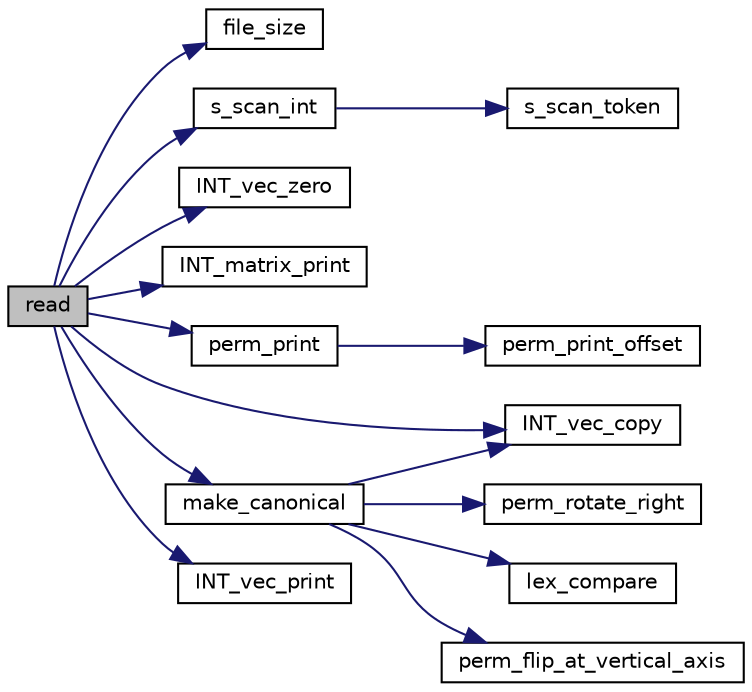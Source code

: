digraph "read"
{
  edge [fontname="Helvetica",fontsize="10",labelfontname="Helvetica",labelfontsize="10"];
  node [fontname="Helvetica",fontsize="10",shape=record];
  rankdir="LR";
  Node117 [label="read",height=0.2,width=0.4,color="black", fillcolor="grey75", style="filled", fontcolor="black"];
  Node117 -> Node118 [color="midnightblue",fontsize="10",style="solid",fontname="Helvetica"];
  Node118 [label="file_size",height=0.2,width=0.4,color="black", fillcolor="white", style="filled",URL="$df/dbf/sajeeb_8_c.html#a5c37cf5785204b6e9adf647dc14d0e50"];
  Node117 -> Node119 [color="midnightblue",fontsize="10",style="solid",fontname="Helvetica"];
  Node119 [label="s_scan_int",height=0.2,width=0.4,color="black", fillcolor="white", style="filled",URL="$d5/db4/io__and__os_8h.html#ab43cab8ae063700a2fc82113b69eea5f"];
  Node119 -> Node120 [color="midnightblue",fontsize="10",style="solid",fontname="Helvetica"];
  Node120 [label="s_scan_token",height=0.2,width=0.4,color="black", fillcolor="white", style="filled",URL="$d4/d74/util_8_c.html#a8d1a4ad92d09138f7a1a7e389469ed45"];
  Node117 -> Node121 [color="midnightblue",fontsize="10",style="solid",fontname="Helvetica"];
  Node121 [label="INT_vec_zero",height=0.2,width=0.4,color="black", fillcolor="white", style="filled",URL="$df/dbf/sajeeb_8_c.html#aa8c9c7977203577026080f546fe4980f"];
  Node117 -> Node122 [color="midnightblue",fontsize="10",style="solid",fontname="Helvetica"];
  Node122 [label="INT_matrix_print",height=0.2,width=0.4,color="black", fillcolor="white", style="filled",URL="$d5/db4/io__and__os_8h.html#afd4180a24bef3a2b584668a4eaf607ff"];
  Node117 -> Node123 [color="midnightblue",fontsize="10",style="solid",fontname="Helvetica"];
  Node123 [label="perm_print",height=0.2,width=0.4,color="black", fillcolor="white", style="filled",URL="$d2/d7c/combinatorics_8_c.html#a2c7eee1361109e8c5b94921589815194"];
  Node123 -> Node124 [color="midnightblue",fontsize="10",style="solid",fontname="Helvetica"];
  Node124 [label="perm_print_offset",height=0.2,width=0.4,color="black", fillcolor="white", style="filled",URL="$d2/d7c/combinatorics_8_c.html#ab87deef2ba9e4d2ce386a19eeaffecf3"];
  Node117 -> Node125 [color="midnightblue",fontsize="10",style="solid",fontname="Helvetica"];
  Node125 [label="INT_vec_copy",height=0.2,width=0.4,color="black", fillcolor="white", style="filled",URL="$df/dbf/sajeeb_8_c.html#ac2d875e27e009af6ec04d17254d11075"];
  Node117 -> Node126 [color="midnightblue",fontsize="10",style="solid",fontname="Helvetica"];
  Node126 [label="make_canonical",height=0.2,width=0.4,color="black", fillcolor="white", style="filled",URL="$d6/d90/costas_8_c.html#aefe15889a05bc0c7121bbf6b30e7917d"];
  Node126 -> Node125 [color="midnightblue",fontsize="10",style="solid",fontname="Helvetica"];
  Node126 -> Node127 [color="midnightblue",fontsize="10",style="solid",fontname="Helvetica"];
  Node127 [label="perm_rotate_right",height=0.2,width=0.4,color="black", fillcolor="white", style="filled",URL="$d6/d90/costas_8_c.html#ab3d168af63cc369fc396300382735b31"];
  Node126 -> Node128 [color="midnightblue",fontsize="10",style="solid",fontname="Helvetica"];
  Node128 [label="lex_compare",height=0.2,width=0.4,color="black", fillcolor="white", style="filled",URL="$d6/d90/costas_8_c.html#aebc6ed2ba3265d2e995ee19e0d2c6d2b"];
  Node126 -> Node129 [color="midnightblue",fontsize="10",style="solid",fontname="Helvetica"];
  Node129 [label="perm_flip_at_vertical_axis",height=0.2,width=0.4,color="black", fillcolor="white", style="filled",URL="$d6/d90/costas_8_c.html#aba51fd6a02cb25246a19ad82943a1e28"];
  Node117 -> Node130 [color="midnightblue",fontsize="10",style="solid",fontname="Helvetica"];
  Node130 [label="INT_vec_print",height=0.2,width=0.4,color="black", fillcolor="white", style="filled",URL="$df/dbf/sajeeb_8_c.html#a79a5901af0b47dd0d694109543c027fe"];
}
